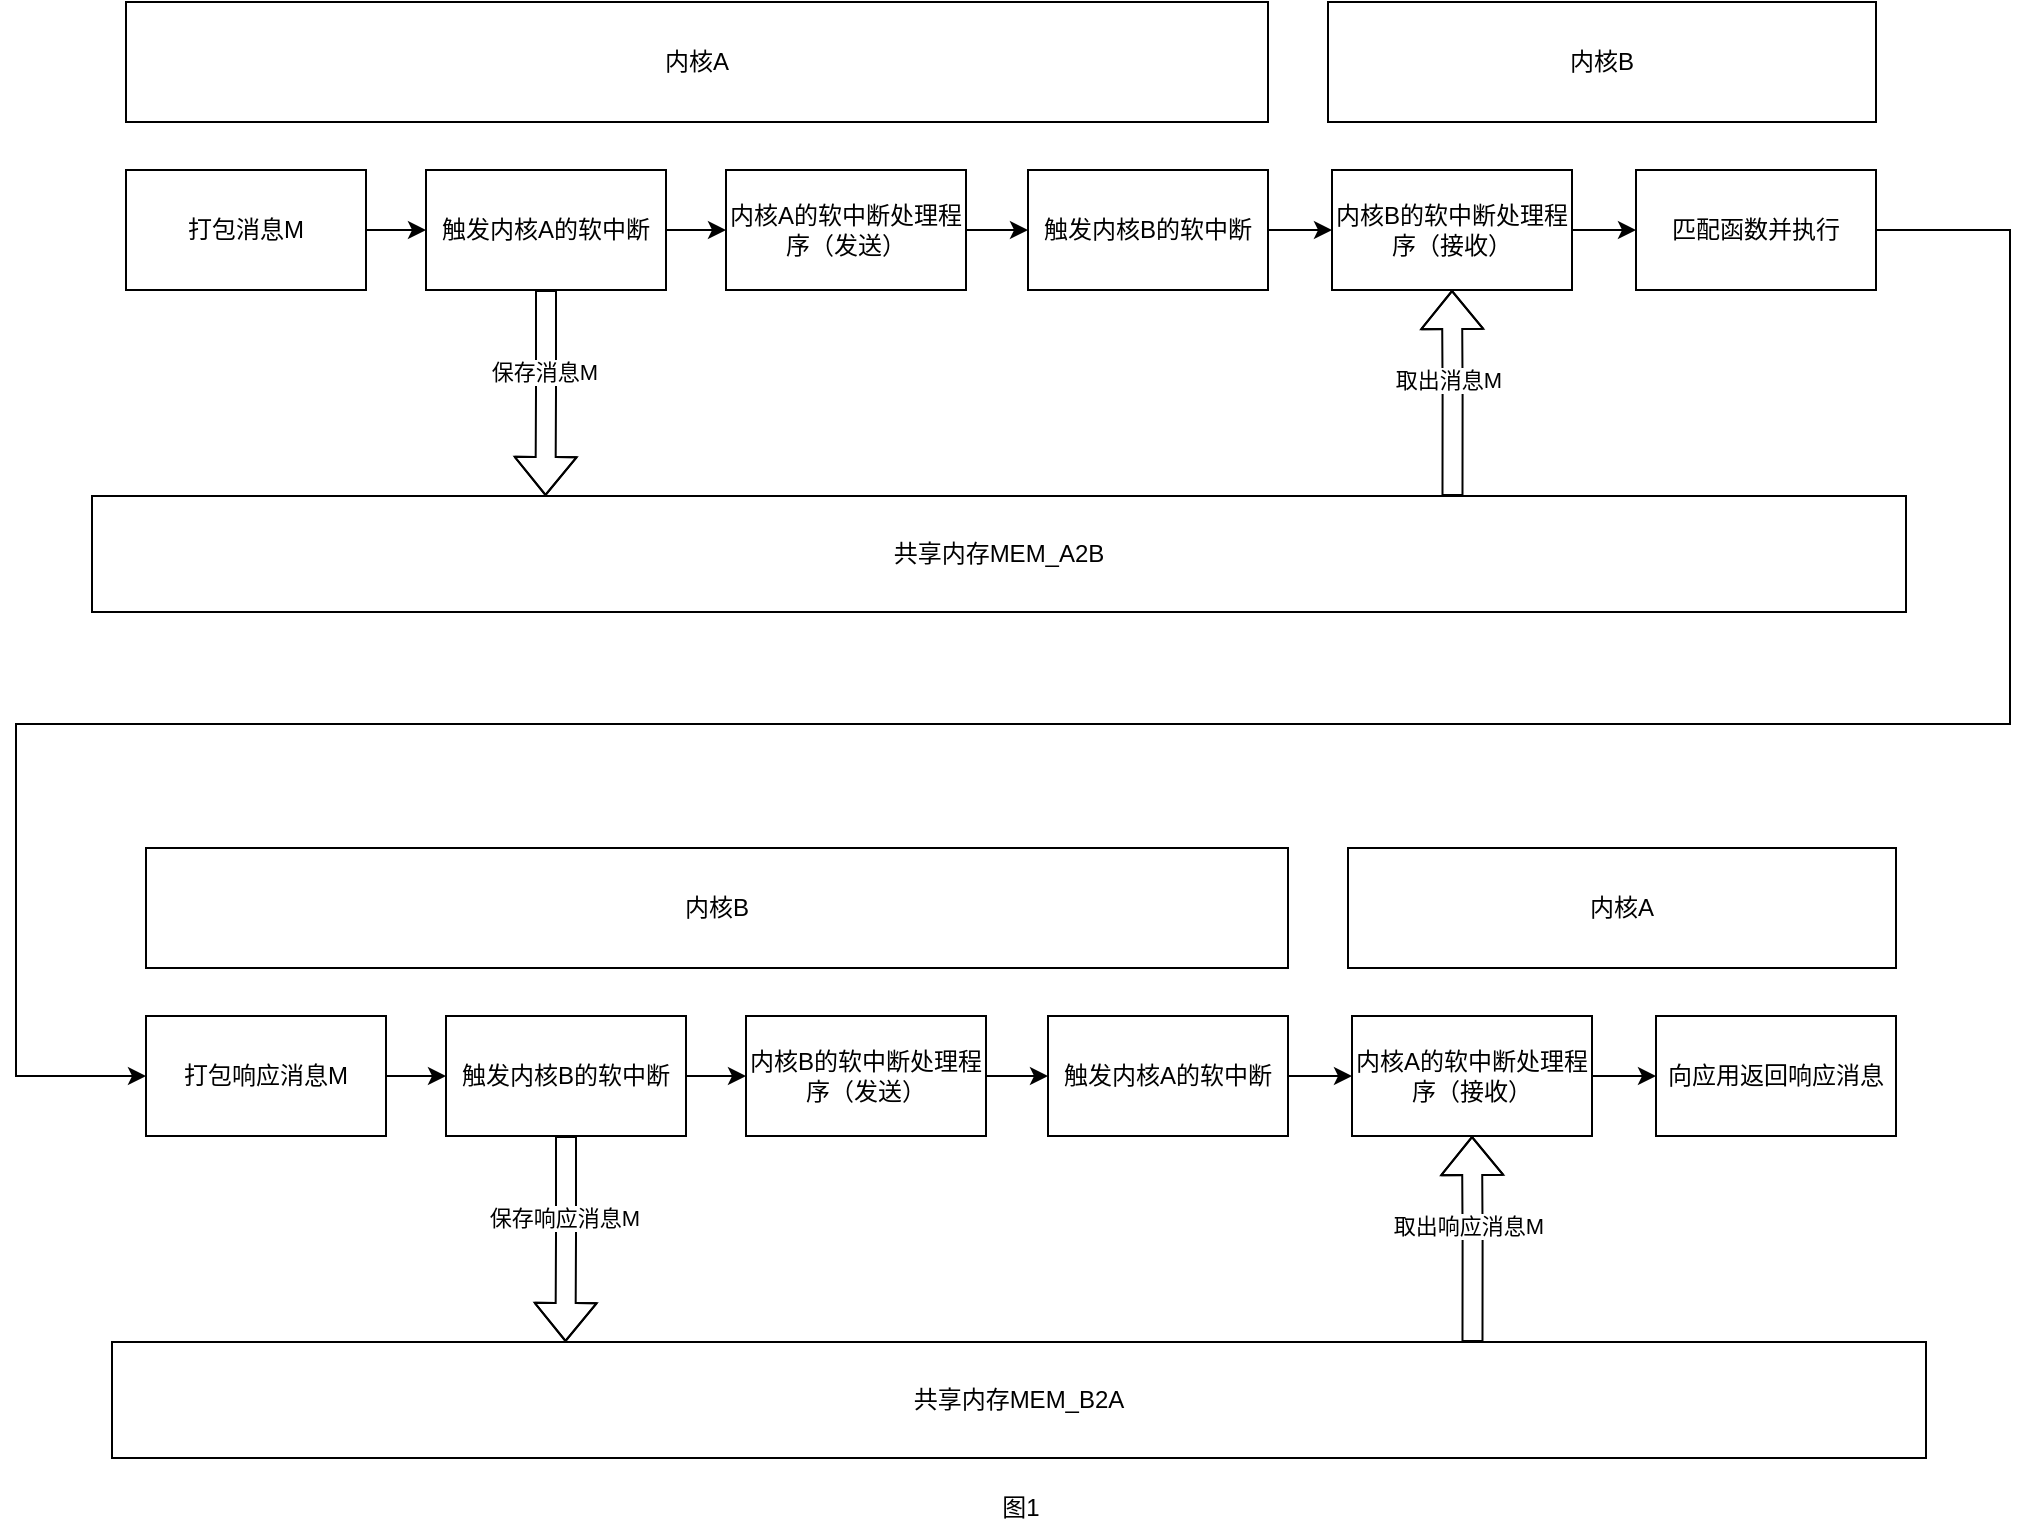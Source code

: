 <mxfile version="22.1.8" type="github">
  <diagram name="第 1 页" id="jjdv6wEL7LeEyOOx-Ffk">
    <mxGraphModel dx="2260" dy="814" grid="0" gridSize="10" guides="1" tooltips="1" connect="1" arrows="1" fold="1" page="0" pageScale="1" pageWidth="827" pageHeight="1169" math="0" shadow="0">
      <root>
        <mxCell id="0" />
        <mxCell id="1" parent="0" />
        <mxCell id="qmJUVD4GpqWVSnP9zQKq-1" value="内核A" style="rounded=0;whiteSpace=wrap;html=1;" vertex="1" parent="1">
          <mxGeometry x="48" y="96" width="571" height="60" as="geometry" />
        </mxCell>
        <mxCell id="qmJUVD4GpqWVSnP9zQKq-2" value="内核B" style="rounded=0;whiteSpace=wrap;html=1;" vertex="1" parent="1">
          <mxGeometry x="649" y="96" width="274" height="60" as="geometry" />
        </mxCell>
        <mxCell id="qmJUVD4GpqWVSnP9zQKq-35" value="" style="edgeStyle=orthogonalEdgeStyle;rounded=0;orthogonalLoop=1;jettySize=auto;html=1;" edge="1" parent="1" source="qmJUVD4GpqWVSnP9zQKq-3" target="qmJUVD4GpqWVSnP9zQKq-4">
          <mxGeometry relative="1" as="geometry" />
        </mxCell>
        <mxCell id="qmJUVD4GpqWVSnP9zQKq-3" value="打包消息M" style="rounded=0;whiteSpace=wrap;html=1;" vertex="1" parent="1">
          <mxGeometry x="48" y="180" width="120" height="60" as="geometry" />
        </mxCell>
        <mxCell id="qmJUVD4GpqWVSnP9zQKq-36" value="" style="edgeStyle=orthogonalEdgeStyle;rounded=0;orthogonalLoop=1;jettySize=auto;html=1;" edge="1" parent="1" source="qmJUVD4GpqWVSnP9zQKq-4" target="qmJUVD4GpqWVSnP9zQKq-8">
          <mxGeometry relative="1" as="geometry" />
        </mxCell>
        <mxCell id="qmJUVD4GpqWVSnP9zQKq-4" value="触发内核A的软中断" style="rounded=0;whiteSpace=wrap;html=1;" vertex="1" parent="1">
          <mxGeometry x="198" y="180" width="120" height="60" as="geometry" />
        </mxCell>
        <mxCell id="qmJUVD4GpqWVSnP9zQKq-46" value="" style="edgeStyle=orthogonalEdgeStyle;rounded=0;orthogonalLoop=1;jettySize=auto;html=1;" edge="1" parent="1" source="qmJUVD4GpqWVSnP9zQKq-8" target="qmJUVD4GpqWVSnP9zQKq-45">
          <mxGeometry relative="1" as="geometry" />
        </mxCell>
        <mxCell id="qmJUVD4GpqWVSnP9zQKq-8" value="内核A的软中断处理程序（发送）" style="whiteSpace=wrap;html=1;rounded=0;" vertex="1" parent="1">
          <mxGeometry x="348" y="180" width="120" height="60" as="geometry" />
        </mxCell>
        <mxCell id="qmJUVD4GpqWVSnP9zQKq-25" value="" style="edgeStyle=orthogonalEdgeStyle;rounded=0;orthogonalLoop=1;jettySize=auto;html=1;" edge="1" parent="1" source="qmJUVD4GpqWVSnP9zQKq-10" target="qmJUVD4GpqWVSnP9zQKq-24">
          <mxGeometry relative="1" as="geometry" />
        </mxCell>
        <mxCell id="qmJUVD4GpqWVSnP9zQKq-10" value="内核B的软中断处理程序（接收）" style="whiteSpace=wrap;html=1;rounded=0;" vertex="1" parent="1">
          <mxGeometry x="651" y="180" width="120" height="60" as="geometry" />
        </mxCell>
        <mxCell id="qmJUVD4GpqWVSnP9zQKq-41" style="edgeStyle=orthogonalEdgeStyle;rounded=0;orthogonalLoop=1;jettySize=auto;html=1;exitX=0.75;exitY=0;exitDx=0;exitDy=0;entryX=0.5;entryY=1;entryDx=0;entryDy=0;shape=flexArrow;" edge="1" parent="1" source="qmJUVD4GpqWVSnP9zQKq-17" target="qmJUVD4GpqWVSnP9zQKq-10">
          <mxGeometry relative="1" as="geometry" />
        </mxCell>
        <mxCell id="qmJUVD4GpqWVSnP9zQKq-43" value="取出消息M" style="edgeLabel;html=1;align=center;verticalAlign=middle;resizable=0;points=[];" vertex="1" connectable="0" parent="qmJUVD4GpqWVSnP9zQKq-41">
          <mxGeometry x="0.135" y="2" relative="1" as="geometry">
            <mxPoint as="offset" />
          </mxGeometry>
        </mxCell>
        <mxCell id="qmJUVD4GpqWVSnP9zQKq-17" value="共享内存MEM_A2B" style="rounded=0;whiteSpace=wrap;html=1;" vertex="1" parent="1">
          <mxGeometry x="31" y="343" width="907" height="58" as="geometry" />
        </mxCell>
        <mxCell id="qmJUVD4GpqWVSnP9zQKq-69" style="edgeStyle=orthogonalEdgeStyle;rounded=0;orthogonalLoop=1;jettySize=auto;html=1;entryX=0;entryY=0.5;entryDx=0;entryDy=0;" edge="1" parent="1" source="qmJUVD4GpqWVSnP9zQKq-24" target="qmJUVD4GpqWVSnP9zQKq-51">
          <mxGeometry relative="1" as="geometry">
            <mxPoint x="1171" y="463" as="targetPoint" />
            <Array as="points">
              <mxPoint x="990" y="210" />
              <mxPoint x="990" y="457" />
              <mxPoint x="-7" y="457" />
              <mxPoint x="-7" y="633" />
            </Array>
          </mxGeometry>
        </mxCell>
        <mxCell id="qmJUVD4GpqWVSnP9zQKq-24" value="匹配函数并执行" style="whiteSpace=wrap;html=1;rounded=0;" vertex="1" parent="1">
          <mxGeometry x="803" y="180" width="120" height="60" as="geometry" />
        </mxCell>
        <mxCell id="qmJUVD4GpqWVSnP9zQKq-38" style="edgeStyle=orthogonalEdgeStyle;rounded=0;orthogonalLoop=1;jettySize=auto;html=1;shape=flexArrow;entryX=0.25;entryY=0;entryDx=0;entryDy=0;" edge="1" parent="1" source="qmJUVD4GpqWVSnP9zQKq-4" target="qmJUVD4GpqWVSnP9zQKq-17">
          <mxGeometry relative="1" as="geometry" />
        </mxCell>
        <mxCell id="qmJUVD4GpqWVSnP9zQKq-39" value="保存消息M" style="edgeLabel;html=1;align=center;verticalAlign=middle;resizable=0;points=[];" vertex="1" connectable="0" parent="qmJUVD4GpqWVSnP9zQKq-38">
          <mxGeometry x="-0.209" y="-1" relative="1" as="geometry">
            <mxPoint as="offset" />
          </mxGeometry>
        </mxCell>
        <mxCell id="qmJUVD4GpqWVSnP9zQKq-47" value="" style="edgeStyle=orthogonalEdgeStyle;rounded=0;orthogonalLoop=1;jettySize=auto;html=1;" edge="1" parent="1" source="qmJUVD4GpqWVSnP9zQKq-45" target="qmJUVD4GpqWVSnP9zQKq-10">
          <mxGeometry relative="1" as="geometry" />
        </mxCell>
        <mxCell id="qmJUVD4GpqWVSnP9zQKq-45" value="触发内核B的软中断" style="whiteSpace=wrap;html=1;rounded=0;" vertex="1" parent="1">
          <mxGeometry x="499" y="180" width="120" height="60" as="geometry" />
        </mxCell>
        <mxCell id="qmJUVD4GpqWVSnP9zQKq-48" value="内核B" style="rounded=0;whiteSpace=wrap;html=1;" vertex="1" parent="1">
          <mxGeometry x="58" y="519" width="571" height="60" as="geometry" />
        </mxCell>
        <mxCell id="qmJUVD4GpqWVSnP9zQKq-49" value="内核A" style="rounded=0;whiteSpace=wrap;html=1;" vertex="1" parent="1">
          <mxGeometry x="659" y="519" width="274" height="60" as="geometry" />
        </mxCell>
        <mxCell id="qmJUVD4GpqWVSnP9zQKq-50" value="" style="edgeStyle=orthogonalEdgeStyle;rounded=0;orthogonalLoop=1;jettySize=auto;html=1;" edge="1" parent="1" source="qmJUVD4GpqWVSnP9zQKq-51" target="qmJUVD4GpqWVSnP9zQKq-53">
          <mxGeometry relative="1" as="geometry" />
        </mxCell>
        <mxCell id="qmJUVD4GpqWVSnP9zQKq-51" value="打包响应消息M" style="rounded=0;whiteSpace=wrap;html=1;" vertex="1" parent="1">
          <mxGeometry x="58" y="603" width="120" height="60" as="geometry" />
        </mxCell>
        <mxCell id="qmJUVD4GpqWVSnP9zQKq-52" value="" style="edgeStyle=orthogonalEdgeStyle;rounded=0;orthogonalLoop=1;jettySize=auto;html=1;" edge="1" parent="1" source="qmJUVD4GpqWVSnP9zQKq-53" target="qmJUVD4GpqWVSnP9zQKq-55">
          <mxGeometry relative="1" as="geometry" />
        </mxCell>
        <mxCell id="qmJUVD4GpqWVSnP9zQKq-53" value="触发内核B的软中断" style="rounded=0;whiteSpace=wrap;html=1;" vertex="1" parent="1">
          <mxGeometry x="208" y="603" width="120" height="60" as="geometry" />
        </mxCell>
        <mxCell id="qmJUVD4GpqWVSnP9zQKq-54" value="" style="edgeStyle=orthogonalEdgeStyle;rounded=0;orthogonalLoop=1;jettySize=auto;html=1;" edge="1" parent="1" source="qmJUVD4GpqWVSnP9zQKq-55" target="qmJUVD4GpqWVSnP9zQKq-65">
          <mxGeometry relative="1" as="geometry" />
        </mxCell>
        <mxCell id="qmJUVD4GpqWVSnP9zQKq-55" value="内核B的软中断处理程序（发送）" style="whiteSpace=wrap;html=1;rounded=0;" vertex="1" parent="1">
          <mxGeometry x="358" y="603" width="120" height="60" as="geometry" />
        </mxCell>
        <mxCell id="qmJUVD4GpqWVSnP9zQKq-56" value="" style="edgeStyle=orthogonalEdgeStyle;rounded=0;orthogonalLoop=1;jettySize=auto;html=1;" edge="1" parent="1" source="qmJUVD4GpqWVSnP9zQKq-57" target="qmJUVD4GpqWVSnP9zQKq-61">
          <mxGeometry relative="1" as="geometry" />
        </mxCell>
        <mxCell id="qmJUVD4GpqWVSnP9zQKq-57" value="内核A的软中断处理程序（接收）" style="whiteSpace=wrap;html=1;rounded=0;" vertex="1" parent="1">
          <mxGeometry x="661" y="603" width="120" height="60" as="geometry" />
        </mxCell>
        <mxCell id="qmJUVD4GpqWVSnP9zQKq-58" style="edgeStyle=orthogonalEdgeStyle;rounded=0;orthogonalLoop=1;jettySize=auto;html=1;exitX=0.75;exitY=0;exitDx=0;exitDy=0;entryX=0.5;entryY=1;entryDx=0;entryDy=0;shape=flexArrow;" edge="1" parent="1" source="qmJUVD4GpqWVSnP9zQKq-60" target="qmJUVD4GpqWVSnP9zQKq-57">
          <mxGeometry relative="1" as="geometry" />
        </mxCell>
        <mxCell id="qmJUVD4GpqWVSnP9zQKq-59" value="取出响应消息M" style="edgeLabel;html=1;align=center;verticalAlign=middle;resizable=0;points=[];" vertex="1" connectable="0" parent="qmJUVD4GpqWVSnP9zQKq-58">
          <mxGeometry x="0.135" y="2" relative="1" as="geometry">
            <mxPoint as="offset" />
          </mxGeometry>
        </mxCell>
        <mxCell id="qmJUVD4GpqWVSnP9zQKq-60" value="共享内存MEM_B2A" style="rounded=0;whiteSpace=wrap;html=1;" vertex="1" parent="1">
          <mxGeometry x="41" y="766" width="907" height="58" as="geometry" />
        </mxCell>
        <mxCell id="qmJUVD4GpqWVSnP9zQKq-61" value="向应用返回响应消息" style="whiteSpace=wrap;html=1;rounded=0;" vertex="1" parent="1">
          <mxGeometry x="813" y="603" width="120" height="60" as="geometry" />
        </mxCell>
        <mxCell id="qmJUVD4GpqWVSnP9zQKq-62" style="edgeStyle=orthogonalEdgeStyle;rounded=0;orthogonalLoop=1;jettySize=auto;html=1;shape=flexArrow;entryX=0.25;entryY=0;entryDx=0;entryDy=0;" edge="1" parent="1" source="qmJUVD4GpqWVSnP9zQKq-53" target="qmJUVD4GpqWVSnP9zQKq-60">
          <mxGeometry relative="1" as="geometry" />
        </mxCell>
        <mxCell id="qmJUVD4GpqWVSnP9zQKq-63" value="保存响应消息M" style="edgeLabel;html=1;align=center;verticalAlign=middle;resizable=0;points=[];" vertex="1" connectable="0" parent="qmJUVD4GpqWVSnP9zQKq-62">
          <mxGeometry x="-0.209" y="-1" relative="1" as="geometry">
            <mxPoint as="offset" />
          </mxGeometry>
        </mxCell>
        <mxCell id="qmJUVD4GpqWVSnP9zQKq-64" value="" style="edgeStyle=orthogonalEdgeStyle;rounded=0;orthogonalLoop=1;jettySize=auto;html=1;" edge="1" parent="1" source="qmJUVD4GpqWVSnP9zQKq-65" target="qmJUVD4GpqWVSnP9zQKq-57">
          <mxGeometry relative="1" as="geometry" />
        </mxCell>
        <mxCell id="qmJUVD4GpqWVSnP9zQKq-65" value="触发内核A的软中断" style="whiteSpace=wrap;html=1;rounded=0;" vertex="1" parent="1">
          <mxGeometry x="509" y="603" width="120" height="60" as="geometry" />
        </mxCell>
        <mxCell id="qmJUVD4GpqWVSnP9zQKq-67" value="图1" style="text;html=1;align=center;verticalAlign=middle;resizable=0;points=[];autosize=1;strokeColor=none;fillColor=none;" vertex="1" parent="1">
          <mxGeometry x="476" y="836" width="37" height="26" as="geometry" />
        </mxCell>
      </root>
    </mxGraphModel>
  </diagram>
</mxfile>
